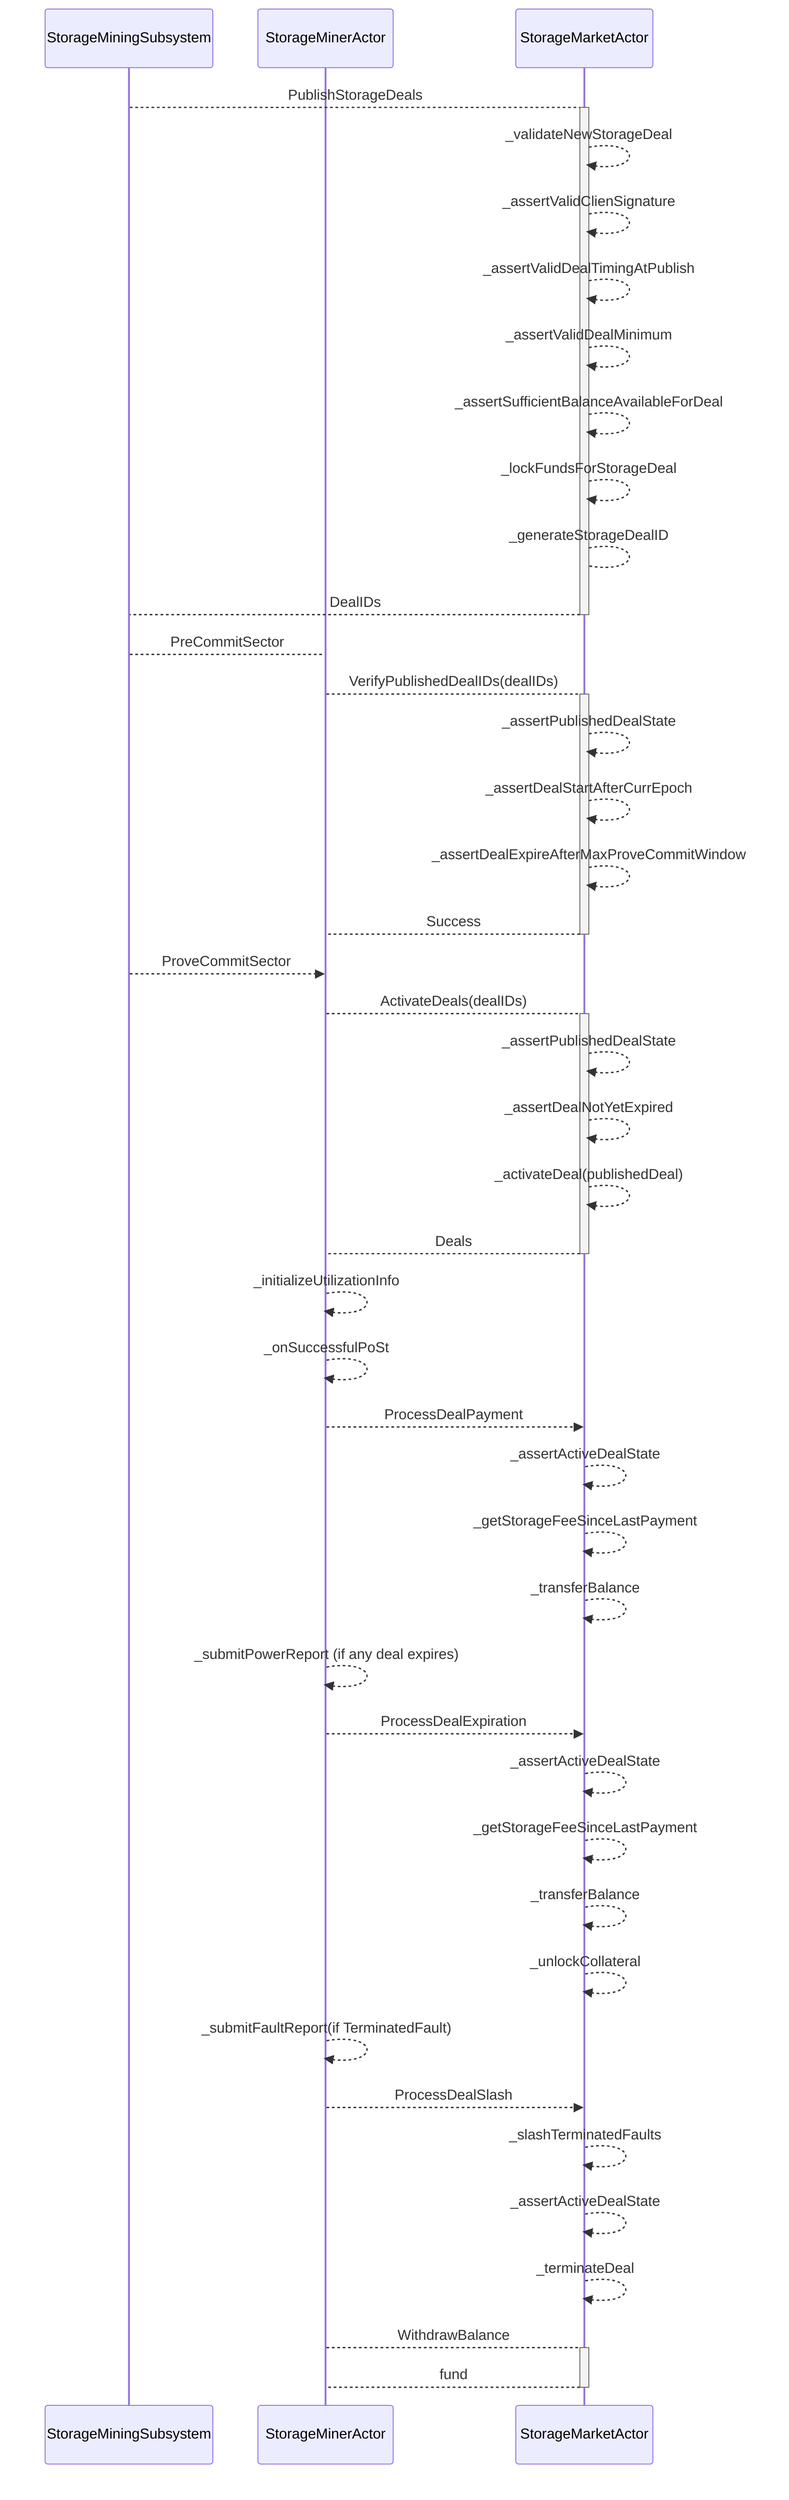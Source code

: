 sequenceDiagram
participant StorageMiningSubsystem
participant StorageMinerActor
participant StorageMarketActor
StorageMiningSubsystem -->+ StorageMarketActor: PublishStorageDeals
StorageMarketActor -->> StorageMarketActor: _validateNewStorageDeal
StorageMarketActor -->> StorageMarketActor: _assertValidClienSignature
StorageMarketActor -->> StorageMarketActor: _assertValidDealTimingAtPublish
StorageMarketActor -->> StorageMarketActor: _assertValidDealMinimum
StorageMarketActor -->> StorageMarketActor: _assertSufficientBalanceAvailableForDeal
StorageMarketActor -->> StorageMarketActor: _lockFundsForStorageDeal
StorageMarketActor --> StorageMarketActor: _generateStorageDealID
StorageMarketActor -->- StorageMiningSubsystem: DealIDs
StorageMiningSubsystem --> StorageMinerActor: PreCommitSector
StorageMinerActor -->+ StorageMarketActor: VerifyPublishedDealIDs(dealIDs)
StorageMarketActor -->> StorageMarketActor: _assertPublishedDealState
StorageMarketActor -->> StorageMarketActor: _assertDealStartAfterCurrEpoch
StorageMarketActor -->> StorageMarketActor: _assertDealExpireAfterMaxProveCommitWindow
StorageMarketActor -->- StorageMinerActor: Success
StorageMiningSubsystem -->> StorageMinerActor: ProveCommitSector
StorageMinerActor -->+ StorageMarketActor: ActivateDeals(dealIDs)
StorageMarketActor -->> StorageMarketActor: _assertPublishedDealState
StorageMarketActor -->> StorageMarketActor: _assertDealNotYetExpired
StorageMarketActor -->> StorageMarketActor: _activateDeal(publishedDeal)
StorageMarketActor -->- StorageMinerActor: Deals
StorageMinerActor -->> StorageMinerActor: _initializeUtilizationInfo


StorageMinerActor -->> StorageMinerActor: _onSuccessfulPoSt
StorageMinerActor -->> StorageMarketActor: ProcessDealPayment
StorageMarketActor -->> StorageMarketActor: _assertActiveDealState
StorageMarketActor -->> StorageMarketActor: _getStorageFeeSinceLastPayment
StorageMarketActor -->> StorageMarketActor: _transferBalance

StorageMinerActor -->> StorageMinerActor: _submitPowerReport (if any deal expires)
StorageMinerActor -->> StorageMarketActor: ProcessDealExpiration
StorageMarketActor -->> StorageMarketActor: _assertActiveDealState
StorageMarketActor -->> StorageMarketActor: _getStorageFeeSinceLastPayment
StorageMarketActor -->> StorageMarketActor: _transferBalance
StorageMarketActor -->> StorageMarketActor: _unlockCollateral

StorageMinerActor -->> StorageMinerActor: _submitFaultReport(if TerminatedFault)
StorageMinerActor -->> StorageMarketActor: ProcessDealSlash
StorageMarketActor -->> StorageMarketActor: _slashTerminatedFaults
StorageMarketActor -->> StorageMarketActor: _assertActiveDealState
StorageMarketActor -->> StorageMarketActor: _terminateDeal

StorageMinerActor -->+ StorageMarketActor: WithdrawBalance
StorageMarketActor -->- StorageMinerActor: fund